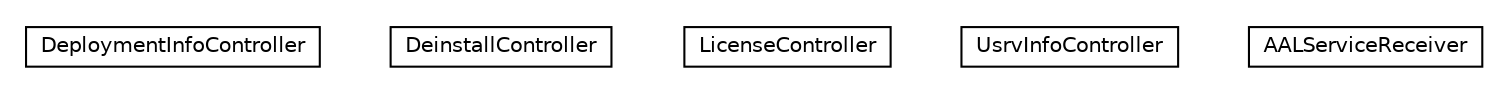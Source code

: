 #!/usr/local/bin/dot
#
# Class diagram 
# Generated by UMLGraph version R5_6-24-gf6e263 (http://www.umlgraph.org/)
#

digraph G {
	edge [fontname="Helvetica",fontsize=10,labelfontname="Helvetica",labelfontsize=10];
	node [fontname="Helvetica",fontsize=10,shape=plaintext];
	nodesep=0.25;
	ranksep=0.5;
	// org.universAAL.ucc.controller.install.DeploymentInfoController
	c1466206 [label=<<table title="org.universAAL.ucc.controller.install.DeploymentInfoController" border="0" cellborder="1" cellspacing="0" cellpadding="2" port="p" href="./DeploymentInfoController.html">
		<tr><td><table border="0" cellspacing="0" cellpadding="1">
<tr><td align="center" balign="center"> DeploymentInfoController </td></tr>
		</table></td></tr>
		</table>>, URL="./DeploymentInfoController.html", fontname="Helvetica", fontcolor="black", fontsize=10.0];
	// org.universAAL.ucc.controller.install.DeinstallController
	c1466207 [label=<<table title="org.universAAL.ucc.controller.install.DeinstallController" border="0" cellborder="1" cellspacing="0" cellpadding="2" port="p" href="./DeinstallController.html">
		<tr><td><table border="0" cellspacing="0" cellpadding="1">
<tr><td align="center" balign="center"> DeinstallController </td></tr>
		</table></td></tr>
		</table>>, URL="./DeinstallController.html", fontname="Helvetica", fontcolor="black", fontsize=10.0];
	// org.universAAL.ucc.controller.install.LicenseController
	c1466208 [label=<<table title="org.universAAL.ucc.controller.install.LicenseController" border="0" cellborder="1" cellspacing="0" cellpadding="2" port="p" href="./LicenseController.html">
		<tr><td><table border="0" cellspacing="0" cellpadding="1">
<tr><td align="center" balign="center"> LicenseController </td></tr>
		</table></td></tr>
		</table>>, URL="./LicenseController.html", fontname="Helvetica", fontcolor="black", fontsize=10.0];
	// org.universAAL.ucc.controller.install.UsrvInfoController
	c1466209 [label=<<table title="org.universAAL.ucc.controller.install.UsrvInfoController" border="0" cellborder="1" cellspacing="0" cellpadding="2" port="p" href="./UsrvInfoController.html">
		<tr><td><table border="0" cellspacing="0" cellpadding="1">
<tr><td align="center" balign="center"> UsrvInfoController </td></tr>
		</table></td></tr>
		</table>>, URL="./UsrvInfoController.html", fontname="Helvetica", fontcolor="black", fontsize=10.0];
	// org.universAAL.ucc.controller.install.AALServiceReceiver
	c1466210 [label=<<table title="org.universAAL.ucc.controller.install.AALServiceReceiver" border="0" cellborder="1" cellspacing="0" cellpadding="2" port="p" href="./AALServiceReceiver.html">
		<tr><td><table border="0" cellspacing="0" cellpadding="1">
<tr><td align="center" balign="center"> AALServiceReceiver </td></tr>
		</table></td></tr>
		</table>>, URL="./AALServiceReceiver.html", fontname="Helvetica", fontcolor="black", fontsize=10.0];
}

